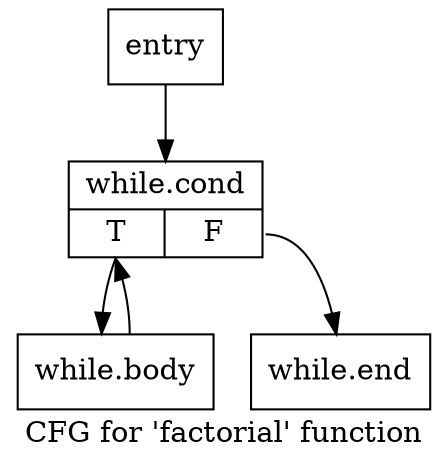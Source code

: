 digraph "CFG for 'factorial' function" {
	label="CFG for 'factorial' function";

	Node0x1b4fff0 [shape=record,label="{entry}"];
	Node0x1b4fff0 -> Node0x1b50860;
	Node0x1b50860 [shape=record,label="{while.cond|{<s0>T|<s1>F}}"];
	Node0x1b50860:s0 -> Node0x1b50a80;
	Node0x1b50860:s1 -> Node0x1b50b60;
	Node0x1b50a80 [shape=record,label="{while.body}"];
	Node0x1b50a80 -> Node0x1b50860;
	Node0x1b50b60 [shape=record,label="{while.end}"];
}
